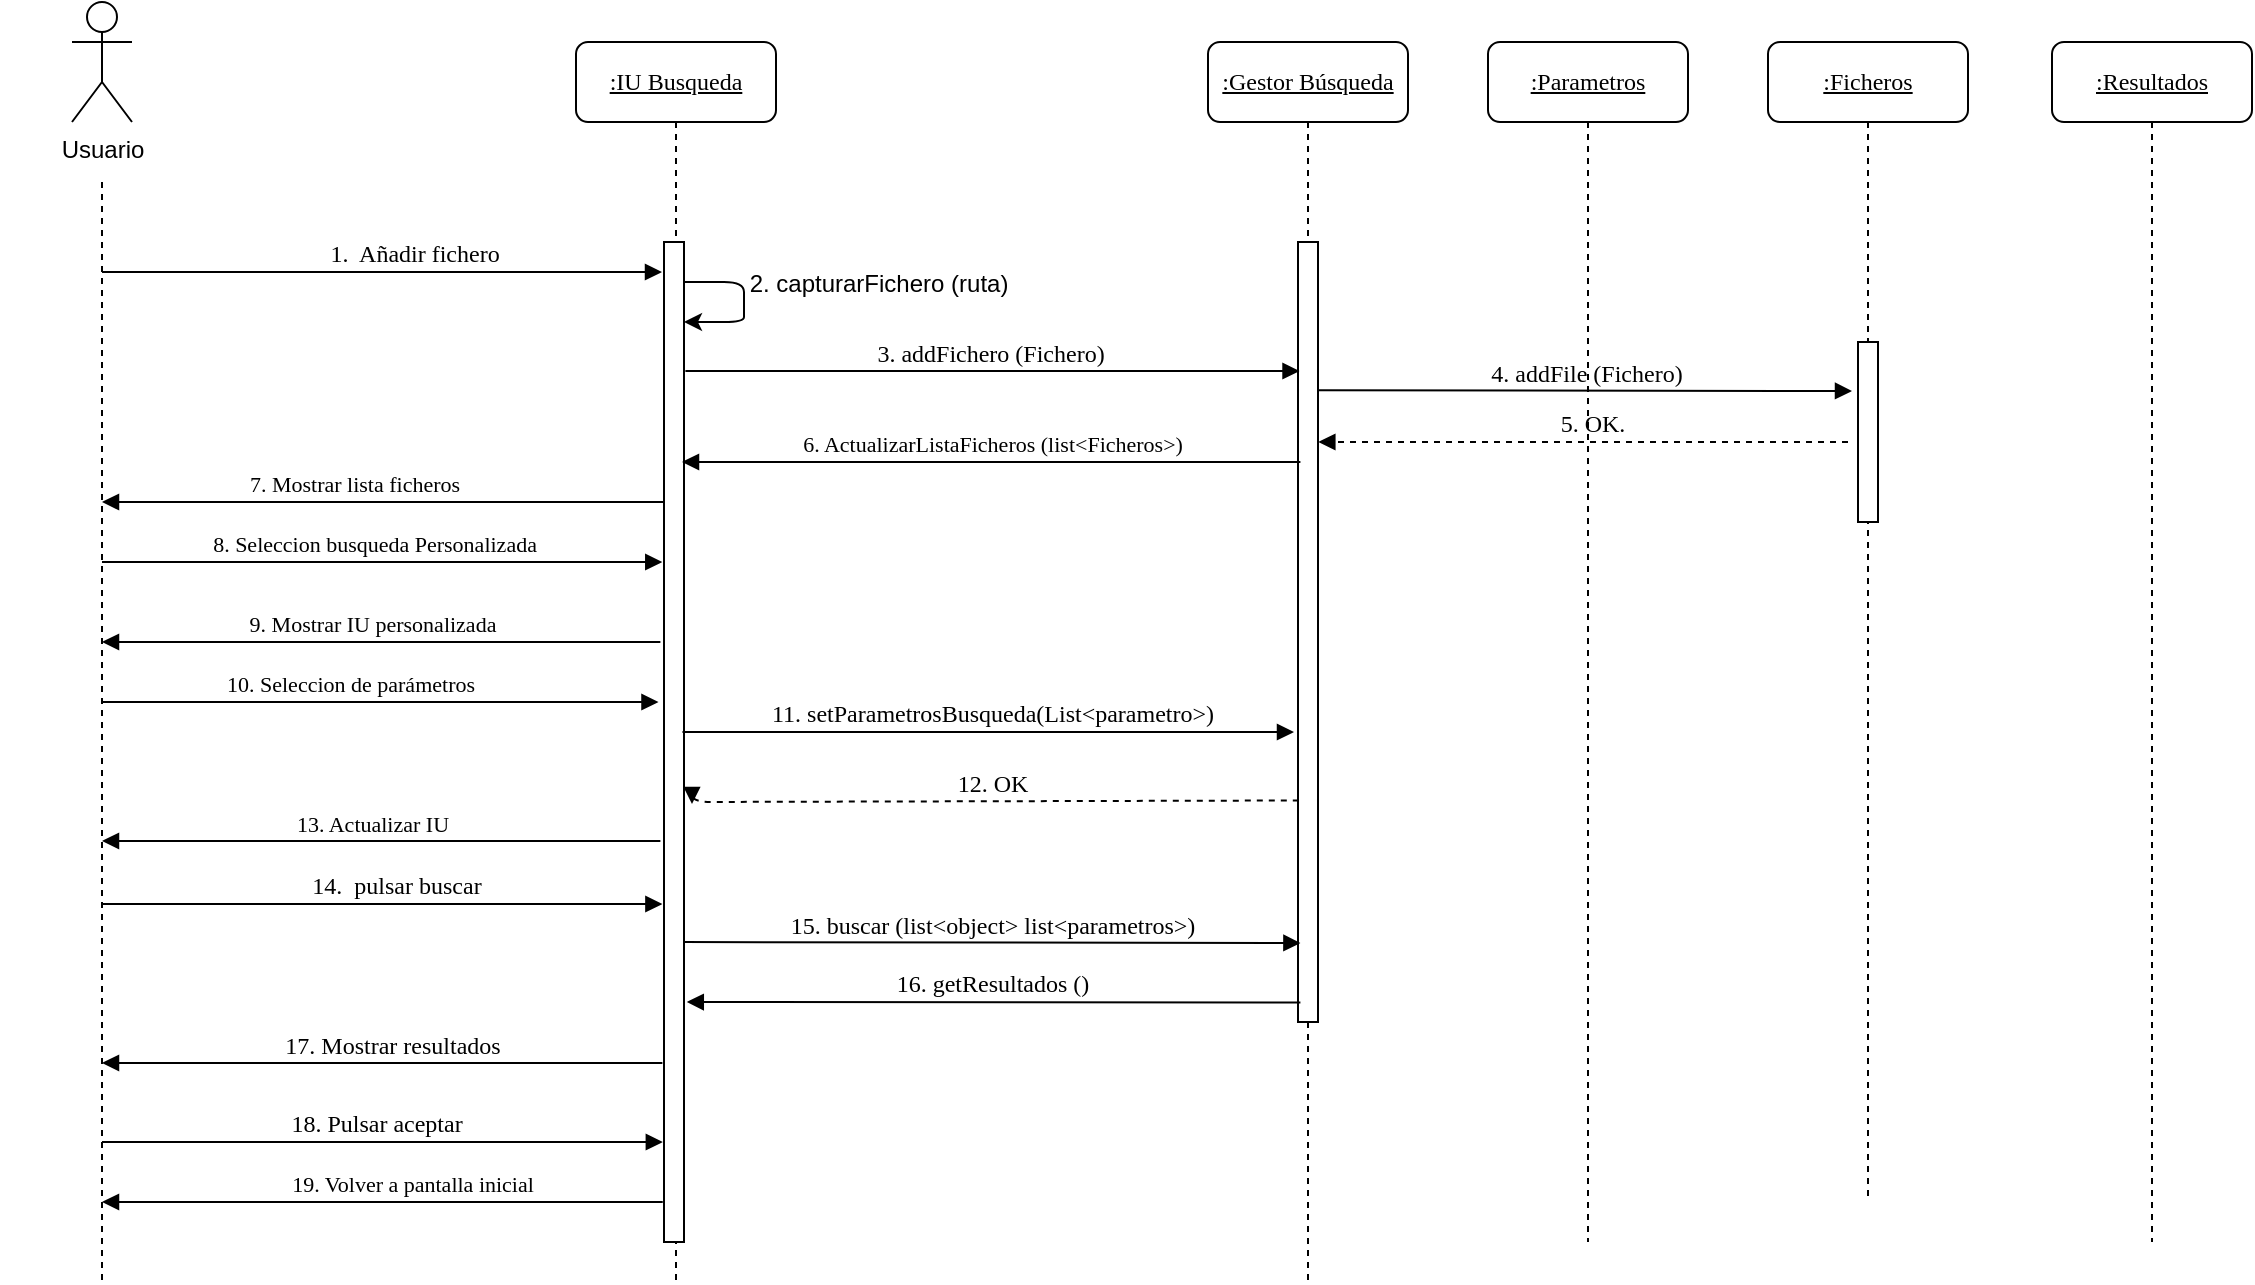 <mxfile version="10.6.9" type="github"><diagram name="Page-1" id="13e1069c-82ec-6db2-03f1-153e76fe0fe0"><mxGraphModel dx="2094" dy="513" grid="1" gridSize="10" guides="1" tooltips="1" connect="1" arrows="1" fold="1" page="1" pageScale="1" pageWidth="1100" pageHeight="850" background="#ffffff" math="0" shadow="0"><root><mxCell id="0"/><mxCell id="1" parent="0"/><mxCell id="7baba1c4bc27f4b0-2" value="&lt;u&gt;:Gestor Búsqueda&lt;/u&gt;" style="shape=umlLifeline;perimeter=lifelinePerimeter;whiteSpace=wrap;html=1;container=1;collapsible=0;recursiveResize=0;outlineConnect=0;rounded=1;shadow=0;comic=0;labelBackgroundColor=none;strokeColor=#000000;strokeWidth=1;fillColor=#FFFFFF;fontFamily=Verdana;fontSize=12;fontColor=#000000;align=center;" parent="1" vertex="1"><mxGeometry x="-491" y="99" width="100" height="620" as="geometry"/></mxCell><mxCell id="7baba1c4bc27f4b0-10" value="" style="html=1;points=[];perimeter=orthogonalPerimeter;rounded=0;shadow=0;comic=0;labelBackgroundColor=none;strokeColor=#000000;strokeWidth=1;fillColor=#FFFFFF;fontFamily=Verdana;fontSize=12;fontColor=#000000;align=center;" parent="7baba1c4bc27f4b0-2" vertex="1"><mxGeometry x="45" y="100" width="10" height="390" as="geometry"/></mxCell><mxCell id="7baba1c4bc27f4b0-3" value="&lt;u&gt;:Parametros&lt;/u&gt;" style="shape=umlLifeline;perimeter=lifelinePerimeter;whiteSpace=wrap;html=1;container=1;collapsible=0;recursiveResize=0;outlineConnect=0;rounded=1;shadow=0;comic=0;labelBackgroundColor=none;strokeColor=#000000;strokeWidth=1;fillColor=#FFFFFF;fontFamily=Verdana;fontSize=12;fontColor=#000000;align=center;" parent="1" vertex="1"><mxGeometry x="-351" y="99" width="100" height="600" as="geometry"/></mxCell><mxCell id="7baba1c4bc27f4b0-4" value="&lt;u&gt;:Ficheros&lt;/u&gt;" style="shape=umlLifeline;perimeter=lifelinePerimeter;whiteSpace=wrap;html=1;container=1;collapsible=0;recursiveResize=0;outlineConnect=0;rounded=1;shadow=0;comic=0;labelBackgroundColor=none;strokeColor=#000000;strokeWidth=1;fillColor=#FFFFFF;fontFamily=Verdana;fontSize=12;fontColor=#000000;align=center;" parent="1" vertex="1"><mxGeometry x="-211" y="99" width="100" height="580" as="geometry"/></mxCell><mxCell id="P-vnH6OfwDPNcYz-CvTu-11" value="" style="html=1;points=[];perimeter=orthogonalPerimeter;rounded=0;shadow=0;comic=0;labelBackgroundColor=none;strokeColor=#000000;strokeWidth=1;fillColor=#FFFFFF;fontFamily=Verdana;fontSize=12;fontColor=#000000;align=center;" parent="7baba1c4bc27f4b0-4" vertex="1"><mxGeometry x="45" y="150" width="10" height="90" as="geometry"/></mxCell><mxCell id="7baba1c4bc27f4b0-8" value="&lt;u&gt;:IU Busqueda&lt;/u&gt;" style="shape=umlLifeline;perimeter=lifelinePerimeter;whiteSpace=wrap;html=1;container=1;collapsible=0;recursiveResize=0;outlineConnect=0;rounded=1;shadow=0;comic=0;labelBackgroundColor=none;strokeColor=#000000;strokeWidth=1;fillColor=#FFFFFF;fontFamily=Verdana;fontSize=12;fontColor=#000000;align=center;" parent="1" vertex="1"><mxGeometry x="-807" y="99" width="100" height="620" as="geometry"/></mxCell><mxCell id="7baba1c4bc27f4b0-9" value="" style="html=1;points=[];perimeter=orthogonalPerimeter;rounded=0;shadow=0;comic=0;labelBackgroundColor=none;strokeColor=#000000;strokeWidth=1;fillColor=#FFFFFF;fontFamily=Verdana;fontSize=12;fontColor=#000000;align=center;" parent="7baba1c4bc27f4b0-8" vertex="1"><mxGeometry x="44" y="100" width="10" height="500" as="geometry"/></mxCell><mxCell id="JLKLApdpmQmwpupXJe5G-4" value="" style="endArrow=classic;html=1;" parent="7baba1c4bc27f4b0-8" edge="1"><mxGeometry width="50" height="50" relative="1" as="geometry"><mxPoint x="54" y="120" as="sourcePoint"/><mxPoint x="54" y="140" as="targetPoint"/><Array as="points"><mxPoint x="84" y="120"/><mxPoint x="84" y="130"/><mxPoint x="84" y="140"/></Array></mxGeometry></mxCell><mxCell id="JLKLApdpmQmwpupXJe5G-5" value="2. capturarFichero (ruta)" style="text;html=1;resizable=0;points=[];align=center;verticalAlign=middle;labelBackgroundColor=#ffffff;" parent="JLKLApdpmQmwpupXJe5G-4" vertex="1" connectable="0"><mxGeometry x="-0.481" y="-1" relative="1" as="geometry"><mxPoint x="76" as="offset"/></mxGeometry></mxCell><mxCell id="P-vnH6OfwDPNcYz-CvTu-14" value="4. addFile (Fichero)" style="html=1;verticalAlign=bottom;endArrow=block;labelBackgroundColor=none;fontFamily=Verdana;fontSize=12;edgeStyle=elbowEdgeStyle;elbow=vertical;exitX=1;exitY=0.101;exitDx=0;exitDy=0;exitPerimeter=0;" parent="1" edge="1"><mxGeometry x="1" y="-133" relative="1" as="geometry"><mxPoint x="-435.824" y="273.118" as="sourcePoint"/><mxPoint x="-169" y="274" as="targetPoint"/><mxPoint as="offset"/></mxGeometry></mxCell><mxCell id="P-vnH6OfwDPNcYz-CvTu-20" value="1.&amp;nbsp; Añadir fichero" style="html=1;verticalAlign=bottom;endArrow=block;labelBackgroundColor=none;fontFamily=Verdana;fontSize=12;edgeStyle=elbowEdgeStyle;elbow=vertical;entryX=-0.1;entryY=0.03;entryDx=0;entryDy=0;entryPerimeter=0;" parent="1" source="P-vnH6OfwDPNcYz-CvTu-46" target="7baba1c4bc27f4b0-9" edge="1"><mxGeometry x="0.18" y="-10" relative="1" as="geometry"><mxPoint x="-839" y="219" as="sourcePoint"/><mxPoint x="-724" y="219" as="targetPoint"/><mxPoint x="-9" y="-10" as="offset"/><Array as="points"><mxPoint x="-909" y="214"/></Array></mxGeometry></mxCell><mxCell id="P-vnH6OfwDPNcYz-CvTu-28" value="5. OK." style="html=1;verticalAlign=bottom;endArrow=block;labelBackgroundColor=none;fontFamily=Verdana;fontSize=12;edgeStyle=elbowEdgeStyle;elbow=vertical;entryX=1.017;entryY=0.257;entryDx=0;entryDy=0;entryPerimeter=0;dashed=1;" parent="1" target="7baba1c4bc27f4b0-10" edge="1"><mxGeometry x="-0.032" relative="1" as="geometry"><mxPoint x="-171" y="299" as="sourcePoint"/><mxPoint x="-418" y="298" as="targetPoint"/><Array as="points"/><mxPoint as="offset"/></mxGeometry></mxCell><mxCell id="P-vnH6OfwDPNcYz-CvTu-29" value="&lt;font style=&quot;font-size: 11px&quot;&gt;6. ActualizarListaFicheros (list&amp;lt;Ficheros&amp;gt;)&lt;/font&gt;" style="html=1;verticalAlign=bottom;endArrow=block;labelBackgroundColor=none;fontFamily=Verdana;fontSize=12;edgeStyle=elbowEdgeStyle;elbow=vertical;exitX=0.12;exitY=0.282;exitDx=0;exitDy=0;exitPerimeter=0;entryX=0.9;entryY=0.22;entryDx=0;entryDy=0;entryPerimeter=0;" parent="1" source="7baba1c4bc27f4b0-10" target="7baba1c4bc27f4b0-9" edge="1"><mxGeometry relative="1" as="geometry"><mxPoint x="-554" y="309" as="sourcePoint"/><mxPoint x="-694" y="309" as="targetPoint"/><Array as="points"/><mxPoint as="offset"/></mxGeometry></mxCell><mxCell id="P-vnH6OfwDPNcYz-CvTu-41" value="3. addFichero (Fichero)" style="html=1;verticalAlign=bottom;endArrow=block;labelBackgroundColor=none;fontFamily=Verdana;fontSize=12;edgeStyle=elbowEdgeStyle;elbow=vertical;exitX=1.019;exitY=0.058;exitDx=0;exitDy=0;exitPerimeter=0;entryX=0.033;entryY=0.074;entryDx=0;entryDy=0;entryPerimeter=0;" parent="1" edge="1"><mxGeometry relative="1" as="geometry"><mxPoint x="-752.294" y="263.529" as="sourcePoint"/><mxPoint x="-445.235" y="263.529" as="targetPoint"/><mxPoint x="-1" as="offset"/><Array as="points"/></mxGeometry></mxCell><mxCell id="P-vnH6OfwDPNcYz-CvTu-46" value="" style="shape=umlLifeline;perimeter=lifelinePerimeter;whiteSpace=wrap;html=1;container=1;collapsible=0;recursiveResize=0;outlineConnect=0;rounded=1;shadow=0;comic=0;labelBackgroundColor=none;strokeColor=#000000;strokeWidth=1;fillColor=#FFFFFF;fontFamily=Verdana;fontSize=12;fontColor=#000000;align=center;size=0;" parent="1" vertex="1"><mxGeometry x="-1094" y="169" width="100" height="550" as="geometry"/></mxCell><mxCell id="P-vnH6OfwDPNcYz-CvTu-55" value="Usuario" style="shape=umlActor;verticalLabelPosition=bottom;labelBackgroundColor=#ffffff;verticalAlign=top;html=1;outlineConnect=0;" parent="1" vertex="1"><mxGeometry x="-1059" y="79" width="30" height="60" as="geometry"/></mxCell><mxCell id="P-vnH6OfwDPNcYz-CvTu-56" value="14.&amp;nbsp; pulsar buscar" style="html=1;verticalAlign=bottom;endArrow=block;labelBackgroundColor=none;fontFamily=Verdana;fontSize=12;edgeStyle=elbowEdgeStyle;elbow=vertical;entryX=-0.08;entryY=0.662;entryDx=0;entryDy=0;entryPerimeter=0;" parent="1" source="P-vnH6OfwDPNcYz-CvTu-46" target="7baba1c4bc27f4b0-9" edge="1"><mxGeometry x="0.822" y="-110" relative="1" as="geometry"><mxPoint x="-869" y="529" as="sourcePoint"/><mxPoint x="-799" y="530" as="targetPoint"/><Array as="points"><mxPoint x="-789" y="530"/></Array><mxPoint x="-109" y="-110" as="offset"/></mxGeometry></mxCell><mxCell id="P-vnH6OfwDPNcYz-CvTu-59" value="&lt;font style=&quot;font-size: 11px&quot;&gt;7. Mostrar lista ficheros&lt;/font&gt;" style="html=1;verticalAlign=bottom;endArrow=block;labelBackgroundColor=none;fontFamily=Verdana;fontSize=12;edgeStyle=elbowEdgeStyle;elbow=vertical;" parent="1" target="P-vnH6OfwDPNcYz-CvTu-46" edge="1"><mxGeometry x="0.108" relative="1" as="geometry"><mxPoint x="-763" y="329" as="sourcePoint"/><mxPoint x="-859" y="318.5" as="targetPoint"/><Array as="points"><mxPoint x="-799" y="329"/><mxPoint x="-709" y="318"/></Array><mxPoint as="offset"/></mxGeometry></mxCell><mxCell id="P-vnH6OfwDPNcYz-CvTu-60" value="&lt;font style=&quot;font-size: 12px&quot;&gt;16. getResultados ()&lt;/font&gt;" style="html=1;verticalAlign=bottom;endArrow=block;labelBackgroundColor=none;fontFamily=Verdana;fontSize=12;edgeStyle=elbowEdgeStyle;elbow=vertical;exitX=0.12;exitY=0.975;exitDx=0;exitDy=0;exitPerimeter=0;entryX=1.14;entryY=0.759;entryDx=0;entryDy=0;entryPerimeter=0;" parent="1" source="7baba1c4bc27f4b0-10" target="7baba1c4bc27f4b0-9" edge="1"><mxGeometry x="0.006" relative="1" as="geometry"><mxPoint x="-554" y="579" as="sourcePoint"/><mxPoint x="-699.5" y="579" as="targetPoint"/><Array as="points"/><mxPoint as="offset"/></mxGeometry></mxCell><mxCell id="P-vnH6OfwDPNcYz-CvTu-62" value="&lt;font style=&quot;font-size: 11px&quot;&gt;8. Seleccion busqueda Personalizada&lt;/font&gt;" style="html=1;verticalAlign=bottom;endArrow=block;labelBackgroundColor=none;fontFamily=Verdana;fontSize=12;edgeStyle=elbowEdgeStyle;elbow=vertical;entryX=-0.086;entryY=0.32;entryDx=0;entryDy=0;entryPerimeter=0;" parent="1" source="P-vnH6OfwDPNcYz-CvTu-46" target="7baba1c4bc27f4b0-9" edge="1"><mxGeometry x="0.822" y="-120" relative="1" as="geometry"><mxPoint x="-869" y="359" as="sourcePoint"/><mxPoint x="-714" y="359.5" as="targetPoint"/><Array as="points"><mxPoint x="-789" y="359"/><mxPoint x="-783.5" y="359"/><mxPoint x="-783.5" y="349"/></Array><mxPoint x="-119" y="-120" as="offset"/></mxGeometry></mxCell><mxCell id="P-vnH6OfwDPNcYz-CvTu-64" value="&lt;font style=&quot;font-size: 11px&quot;&gt;9. Mostrar IU personalizada&lt;/font&gt;" style="html=1;verticalAlign=bottom;endArrow=block;labelBackgroundColor=none;fontFamily=Verdana;fontSize=12;edgeStyle=elbowEdgeStyle;elbow=vertical;exitX=-0.181;exitY=0.4;exitDx=0;exitDy=0;exitPerimeter=0;" parent="1" source="7baba1c4bc27f4b0-9" target="P-vnH6OfwDPNcYz-CvTu-46" edge="1"><mxGeometry x="0.03" relative="1" as="geometry"><mxPoint x="-719" y="399" as="sourcePoint"/><mxPoint x="-869" y="399" as="targetPoint"/><Array as="points"/><mxPoint as="offset"/></mxGeometry></mxCell><mxCell id="P-vnH6OfwDPNcYz-CvTu-67" value="&lt;font style=&quot;font-size: 11px&quot;&gt;10. Seleccion de parámetros&lt;br&gt;&lt;/font&gt;" style="html=1;verticalAlign=bottom;endArrow=block;labelBackgroundColor=none;fontFamily=Verdana;fontSize=12;edgeStyle=elbowEdgeStyle;elbow=vertical;entryX=-0.276;entryY=0.461;entryDx=0;entryDy=0;entryPerimeter=0;" parent="1" source="P-vnH6OfwDPNcYz-CvTu-46" target="7baba1c4bc27f4b0-9" edge="1"><mxGeometry x="1" y="-154" relative="1" as="geometry"><mxPoint x="-849" y="429" as="sourcePoint"/><mxPoint x="-719" y="430" as="targetPoint"/><Array as="points"><mxPoint x="-789" y="429"/><mxPoint x="-759" y="430"/><mxPoint x="-763.5" y="419"/></Array><mxPoint as="offset"/></mxGeometry></mxCell><mxCell id="P-vnH6OfwDPNcYz-CvTu-68" value="&lt;font&gt;11. setParametrosBusqueda(List&amp;lt;parametro&amp;gt;)&lt;/font&gt;" style="html=1;verticalAlign=bottom;endArrow=block;labelBackgroundColor=none;fontFamily=Verdana;fontSize=12;edgeStyle=elbowEdgeStyle;elbow=vertical;entryX=-0.2;entryY=0.628;entryDx=0;entryDy=0;entryPerimeter=0;exitX=0.924;exitY=0.49;exitDx=0;exitDy=0;exitPerimeter=0;" parent="1" source="7baba1c4bc27f4b0-9" target="7baba1c4bc27f4b0-10" edge="1"><mxGeometry x="0.012" relative="1" as="geometry"><mxPoint x="-704" y="444" as="sourcePoint"/><mxPoint x="-559" y="444" as="targetPoint"/><Array as="points"><mxPoint x="-588.5" y="444"/><mxPoint x="-593" y="433"/></Array><mxPoint as="offset"/></mxGeometry></mxCell><mxCell id="P-vnH6OfwDPNcYz-CvTu-71" value="12. OK" style="html=1;verticalAlign=bottom;endArrow=block;labelBackgroundColor=none;fontFamily=Verdana;fontSize=12;edgeStyle=elbowEdgeStyle;elbow=vertical;exitX=0.04;exitY=0.716;exitDx=0;exitDy=0;exitPerimeter=0;entryX=1.4;entryY=0.562;entryDx=0;entryDy=0;entryPerimeter=0;dashed=1;" parent="1" source="7baba1c4bc27f4b0-10" target="7baba1c4bc27f4b0-9" edge="1"><mxGeometry x="0.013" relative="1" as="geometry"><mxPoint x="-554" y="478.5" as="sourcePoint"/><mxPoint x="-739" y="480" as="targetPoint"/><Array as="points"/><mxPoint as="offset"/></mxGeometry></mxCell><mxCell id="P-vnH6OfwDPNcYz-CvTu-75" value="15. buscar (list&amp;lt;object&amp;gt; list&amp;lt;parametros&amp;gt;)" style="html=1;verticalAlign=bottom;endArrow=block;labelBackgroundColor=none;fontFamily=Verdana;fontSize=12;edgeStyle=elbowEdgeStyle;elbow=vertical;entryX=0.12;entryY=0.899;entryDx=0;entryDy=0;entryPerimeter=0;exitX=0.98;exitY=0.7;exitDx=0;exitDy=0;exitPerimeter=0;" parent="1" source="7baba1c4bc27f4b0-9" target="7baba1c4bc27f4b0-10" edge="1"><mxGeometry x="0.002" relative="1" as="geometry"><mxPoint x="-699.5" y="549" as="sourcePoint"/><mxPoint x="-554" y="549.5" as="targetPoint"/><Array as="points"><mxPoint x="-704" y="549.5"/></Array><mxPoint as="offset"/></mxGeometry></mxCell><mxCell id="P-vnH6OfwDPNcYz-CvTu-77" value="&lt;font style=&quot;font-size: 11px&quot;&gt;13. Actualizar IU&lt;br&gt;&lt;/font&gt;" style="html=1;verticalAlign=bottom;endArrow=block;labelBackgroundColor=none;fontFamily=Verdana;fontSize=12;edgeStyle=elbowEdgeStyle;elbow=vertical;exitX=-0.181;exitY=0.599;exitDx=0;exitDy=0;exitPerimeter=0;" parent="1" source="7baba1c4bc27f4b0-9" target="P-vnH6OfwDPNcYz-CvTu-46" edge="1"><mxGeometry x="0.03" relative="1" as="geometry"><mxPoint x="-718.5" y="499" as="sourcePoint"/><mxPoint x="-874" y="499.5" as="targetPoint"/><Array as="points"/><mxPoint as="offset"/></mxGeometry></mxCell><mxCell id="P-vnH6OfwDPNcYz-CvTu-81" value="&lt;font style=&quot;font-size: 12px&quot;&gt;17. Mostrar resultados&lt;/font&gt;" style="html=1;verticalAlign=bottom;endArrow=block;labelBackgroundColor=none;fontFamily=Verdana;fontSize=12;edgeStyle=elbowEdgeStyle;elbow=vertical;exitX=-0.08;exitY=0.821;exitDx=0;exitDy=0;exitPerimeter=0;" parent="1" source="7baba1c4bc27f4b0-9" target="P-vnH6OfwDPNcYz-CvTu-46" edge="1"><mxGeometry x="-0.037" relative="1" as="geometry"><mxPoint x="-779" y="609" as="sourcePoint"/><mxPoint x="-869" y="609" as="targetPoint"/><Array as="points"/><mxPoint as="offset"/></mxGeometry></mxCell><mxCell id="P-vnH6OfwDPNcYz-CvTu-83" value="18. Pulsar aceptar" style="html=1;verticalAlign=bottom;endArrow=block;labelBackgroundColor=none;fontFamily=Verdana;fontSize=12;edgeStyle=elbowEdgeStyle;elbow=vertical;entryX=-0.058;entryY=0.9;entryDx=0;entryDy=0;entryPerimeter=0;" parent="1" source="P-vnH6OfwDPNcYz-CvTu-46" target="7baba1c4bc27f4b0-9" edge="1"><mxGeometry x="0.18" y="-30" relative="1" as="geometry"><mxPoint x="-869" y="648.5" as="sourcePoint"/><mxPoint x="-769" y="649" as="targetPoint"/><Array as="points"/><mxPoint x="-29" y="-30" as="offset"/></mxGeometry></mxCell><mxCell id="P-vnH6OfwDPNcYz-CvTu-84" value="&lt;font style=&quot;font-size: 11px&quot;&gt;19. Volver a pantalla inicial&lt;/font&gt;" style="html=1;verticalAlign=bottom;endArrow=block;labelBackgroundColor=none;fontFamily=Verdana;fontSize=12;edgeStyle=elbowEdgeStyle;elbow=vertical;" parent="1" target="P-vnH6OfwDPNcYz-CvTu-46" edge="1"><mxGeometry x="-0.018" relative="1" as="geometry"><mxPoint x="-779" y="679" as="sourcePoint"/><mxPoint x="-869.5" y="678.5" as="targetPoint"/><Array as="points"><mxPoint x="-759" y="679"/></Array><mxPoint as="offset"/></mxGeometry></mxCell><mxCell id="JLKLApdpmQmwpupXJe5G-1" value="&lt;u&gt;:Resultados&lt;/u&gt;" style="shape=umlLifeline;perimeter=lifelinePerimeter;whiteSpace=wrap;html=1;container=1;collapsible=0;recursiveResize=0;outlineConnect=0;rounded=1;shadow=0;comic=0;labelBackgroundColor=none;strokeColor=#000000;strokeWidth=1;fillColor=#FFFFFF;fontFamily=Verdana;fontSize=12;fontColor=#000000;align=center;" parent="1" vertex="1"><mxGeometry x="-69" y="99" width="100" height="600" as="geometry"/></mxCell></root></mxGraphModel></diagram></mxfile>